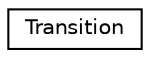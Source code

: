 digraph "Graphical Class Hierarchy"
{
 // LATEX_PDF_SIZE
  edge [fontname="Helvetica",fontsize="10",labelfontname="Helvetica",labelfontsize="10"];
  node [fontname="Helvetica",fontsize="10",shape=record];
  rankdir="LR";
  Node0 [label="Transition",height=0.2,width=0.4,color="black", fillcolor="white", style="filled",URL="$classTransition.html",tooltip="This class contains the different transitions of the automata."];
}
